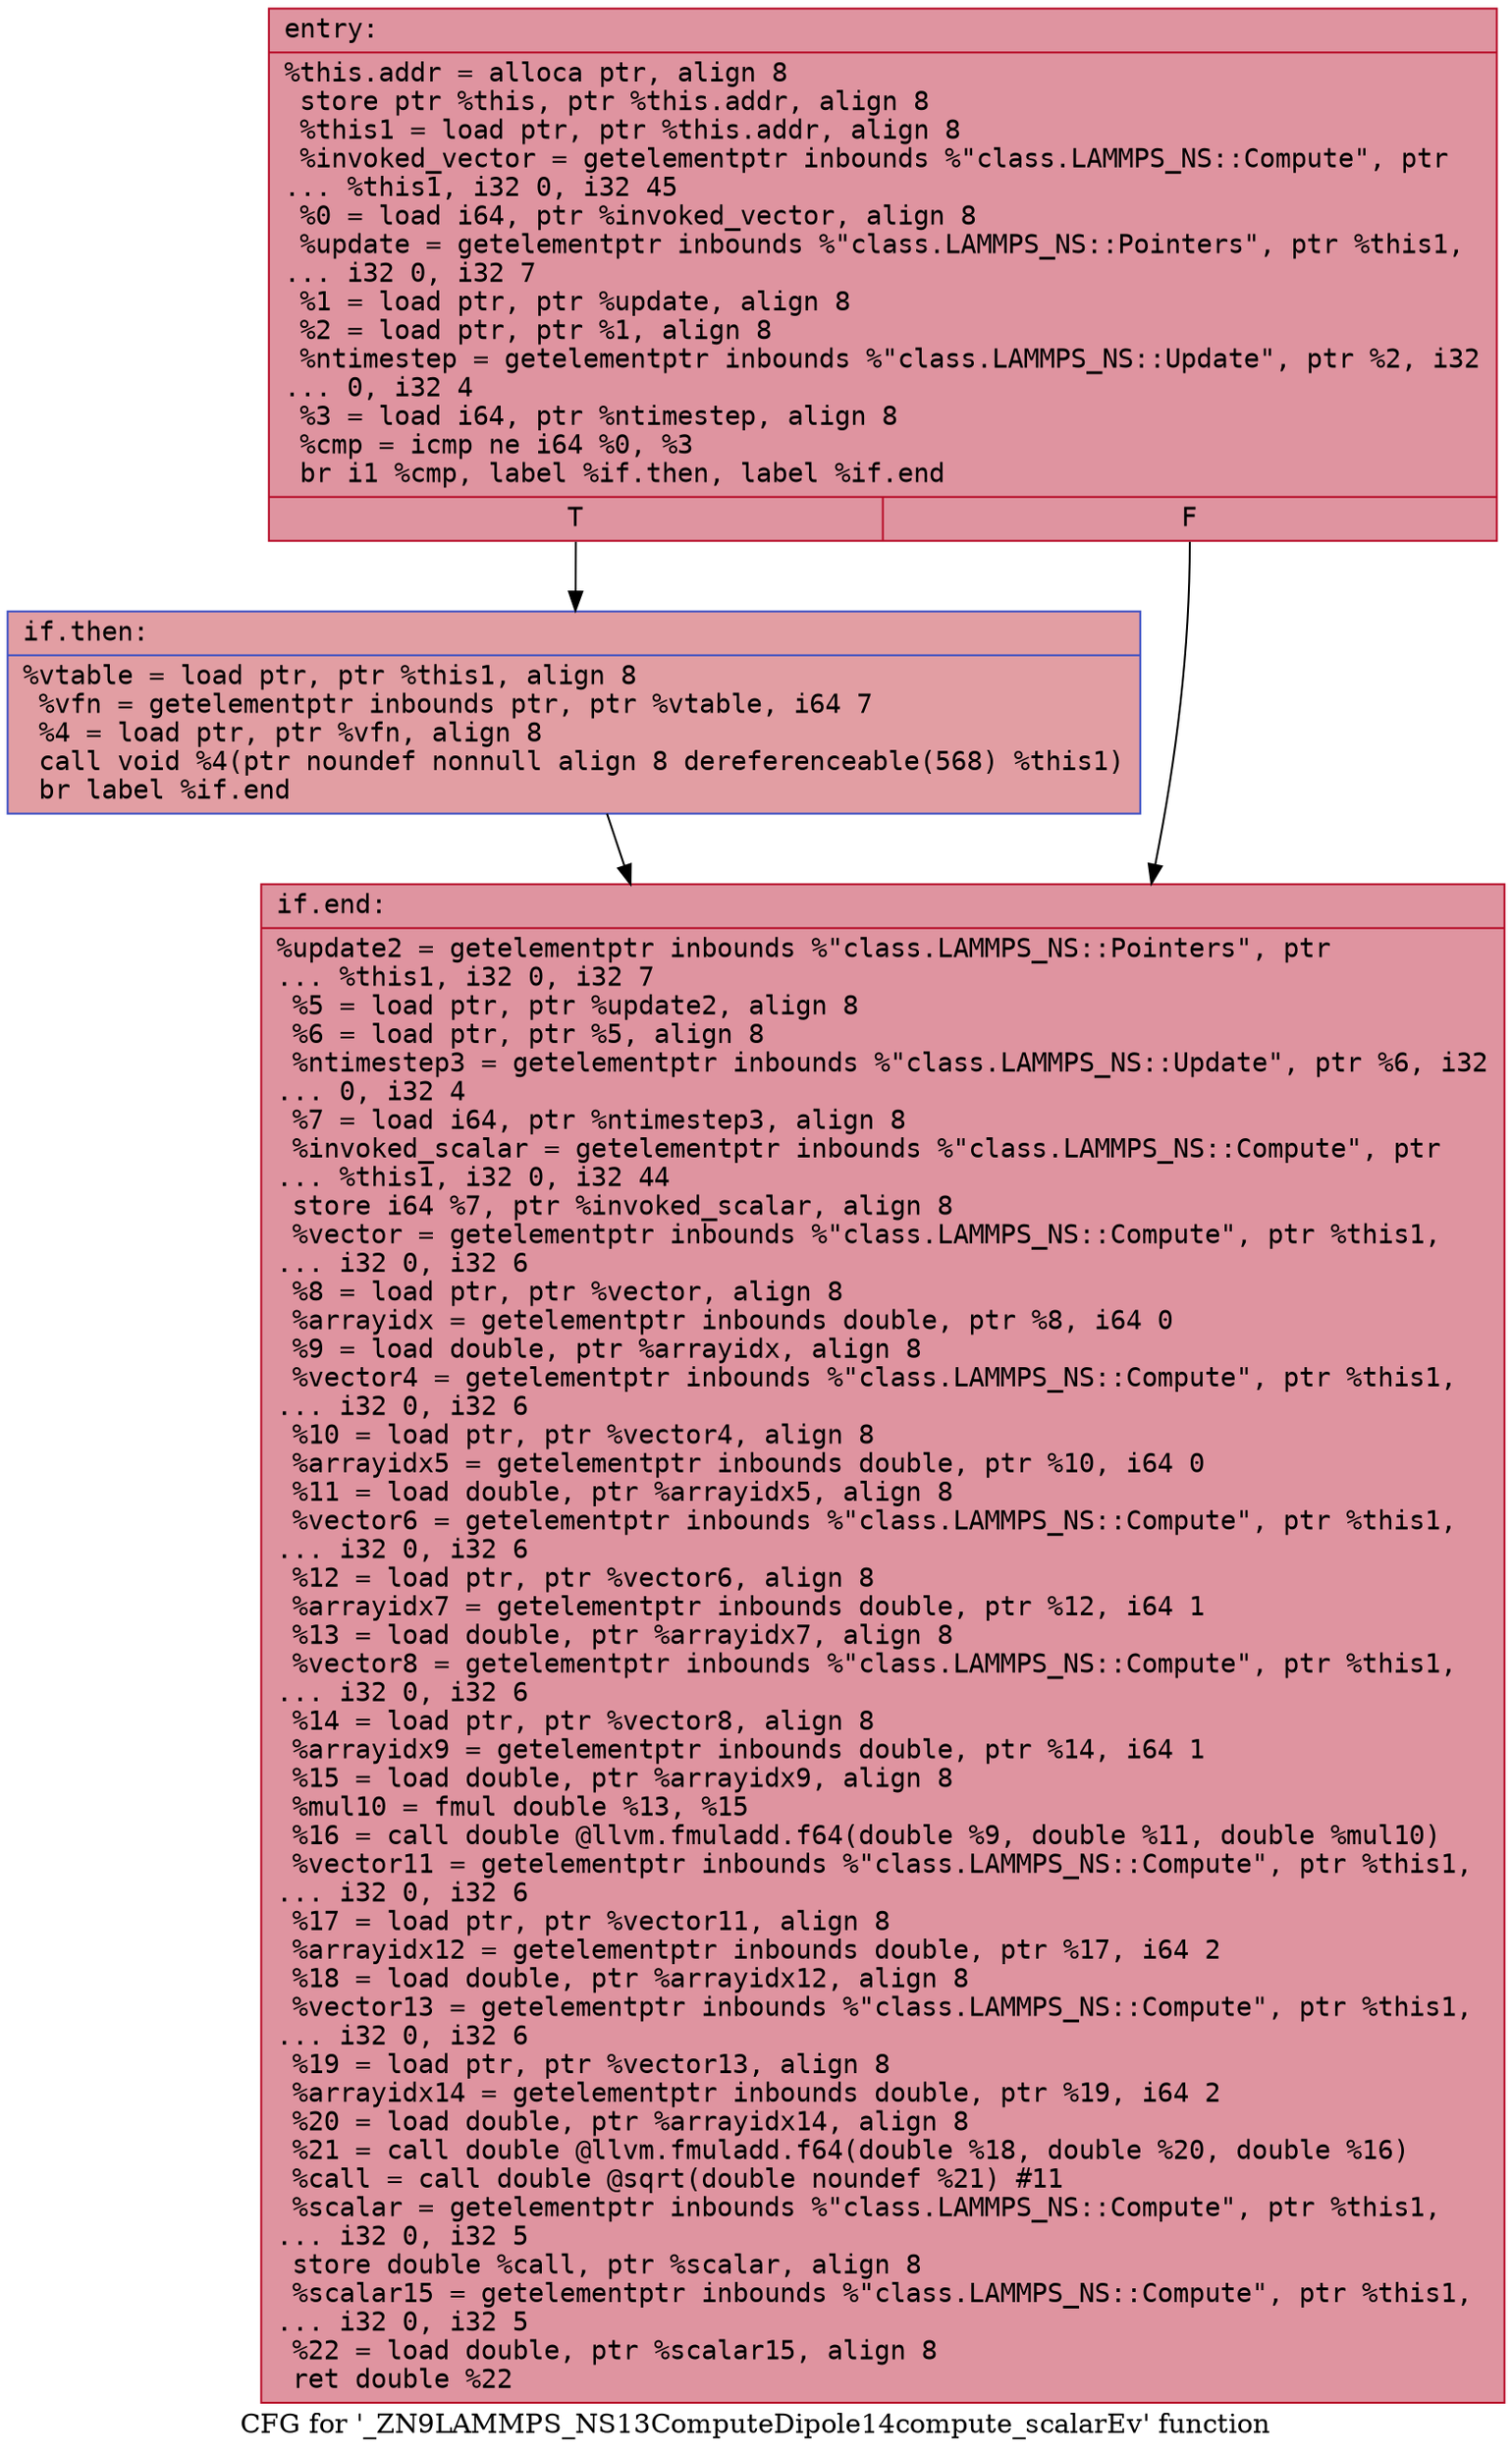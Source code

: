 digraph "CFG for '_ZN9LAMMPS_NS13ComputeDipole14compute_scalarEv' function" {
	label="CFG for '_ZN9LAMMPS_NS13ComputeDipole14compute_scalarEv' function";

	Node0x561bd0a45270 [shape=record,color="#b70d28ff", style=filled, fillcolor="#b70d2870" fontname="Courier",label="{entry:\l|  %this.addr = alloca ptr, align 8\l  store ptr %this, ptr %this.addr, align 8\l  %this1 = load ptr, ptr %this.addr, align 8\l  %invoked_vector = getelementptr inbounds %\"class.LAMMPS_NS::Compute\", ptr\l... %this1, i32 0, i32 45\l  %0 = load i64, ptr %invoked_vector, align 8\l  %update = getelementptr inbounds %\"class.LAMMPS_NS::Pointers\", ptr %this1,\l... i32 0, i32 7\l  %1 = load ptr, ptr %update, align 8\l  %2 = load ptr, ptr %1, align 8\l  %ntimestep = getelementptr inbounds %\"class.LAMMPS_NS::Update\", ptr %2, i32\l... 0, i32 4\l  %3 = load i64, ptr %ntimestep, align 8\l  %cmp = icmp ne i64 %0, %3\l  br i1 %cmp, label %if.then, label %if.end\l|{<s0>T|<s1>F}}"];
	Node0x561bd0a45270:s0 -> Node0x561bd0a4afc0[tooltip="entry -> if.then\nProbability 50.00%" ];
	Node0x561bd0a45270:s1 -> Node0x561bd0a4b030[tooltip="entry -> if.end\nProbability 50.00%" ];
	Node0x561bd0a4afc0 [shape=record,color="#3d50c3ff", style=filled, fillcolor="#be242e70" fontname="Courier",label="{if.then:\l|  %vtable = load ptr, ptr %this1, align 8\l  %vfn = getelementptr inbounds ptr, ptr %vtable, i64 7\l  %4 = load ptr, ptr %vfn, align 8\l  call void %4(ptr noundef nonnull align 8 dereferenceable(568) %this1)\l  br label %if.end\l}"];
	Node0x561bd0a4afc0 -> Node0x561bd0a4b030[tooltip="if.then -> if.end\nProbability 100.00%" ];
	Node0x561bd0a4b030 [shape=record,color="#b70d28ff", style=filled, fillcolor="#b70d2870" fontname="Courier",label="{if.end:\l|  %update2 = getelementptr inbounds %\"class.LAMMPS_NS::Pointers\", ptr\l... %this1, i32 0, i32 7\l  %5 = load ptr, ptr %update2, align 8\l  %6 = load ptr, ptr %5, align 8\l  %ntimestep3 = getelementptr inbounds %\"class.LAMMPS_NS::Update\", ptr %6, i32\l... 0, i32 4\l  %7 = load i64, ptr %ntimestep3, align 8\l  %invoked_scalar = getelementptr inbounds %\"class.LAMMPS_NS::Compute\", ptr\l... %this1, i32 0, i32 44\l  store i64 %7, ptr %invoked_scalar, align 8\l  %vector = getelementptr inbounds %\"class.LAMMPS_NS::Compute\", ptr %this1,\l... i32 0, i32 6\l  %8 = load ptr, ptr %vector, align 8\l  %arrayidx = getelementptr inbounds double, ptr %8, i64 0\l  %9 = load double, ptr %arrayidx, align 8\l  %vector4 = getelementptr inbounds %\"class.LAMMPS_NS::Compute\", ptr %this1,\l... i32 0, i32 6\l  %10 = load ptr, ptr %vector4, align 8\l  %arrayidx5 = getelementptr inbounds double, ptr %10, i64 0\l  %11 = load double, ptr %arrayidx5, align 8\l  %vector6 = getelementptr inbounds %\"class.LAMMPS_NS::Compute\", ptr %this1,\l... i32 0, i32 6\l  %12 = load ptr, ptr %vector6, align 8\l  %arrayidx7 = getelementptr inbounds double, ptr %12, i64 1\l  %13 = load double, ptr %arrayidx7, align 8\l  %vector8 = getelementptr inbounds %\"class.LAMMPS_NS::Compute\", ptr %this1,\l... i32 0, i32 6\l  %14 = load ptr, ptr %vector8, align 8\l  %arrayidx9 = getelementptr inbounds double, ptr %14, i64 1\l  %15 = load double, ptr %arrayidx9, align 8\l  %mul10 = fmul double %13, %15\l  %16 = call double @llvm.fmuladd.f64(double %9, double %11, double %mul10)\l  %vector11 = getelementptr inbounds %\"class.LAMMPS_NS::Compute\", ptr %this1,\l... i32 0, i32 6\l  %17 = load ptr, ptr %vector11, align 8\l  %arrayidx12 = getelementptr inbounds double, ptr %17, i64 2\l  %18 = load double, ptr %arrayidx12, align 8\l  %vector13 = getelementptr inbounds %\"class.LAMMPS_NS::Compute\", ptr %this1,\l... i32 0, i32 6\l  %19 = load ptr, ptr %vector13, align 8\l  %arrayidx14 = getelementptr inbounds double, ptr %19, i64 2\l  %20 = load double, ptr %arrayidx14, align 8\l  %21 = call double @llvm.fmuladd.f64(double %18, double %20, double %16)\l  %call = call double @sqrt(double noundef %21) #11\l  %scalar = getelementptr inbounds %\"class.LAMMPS_NS::Compute\", ptr %this1,\l... i32 0, i32 5\l  store double %call, ptr %scalar, align 8\l  %scalar15 = getelementptr inbounds %\"class.LAMMPS_NS::Compute\", ptr %this1,\l... i32 0, i32 5\l  %22 = load double, ptr %scalar15, align 8\l  ret double %22\l}"];
}
